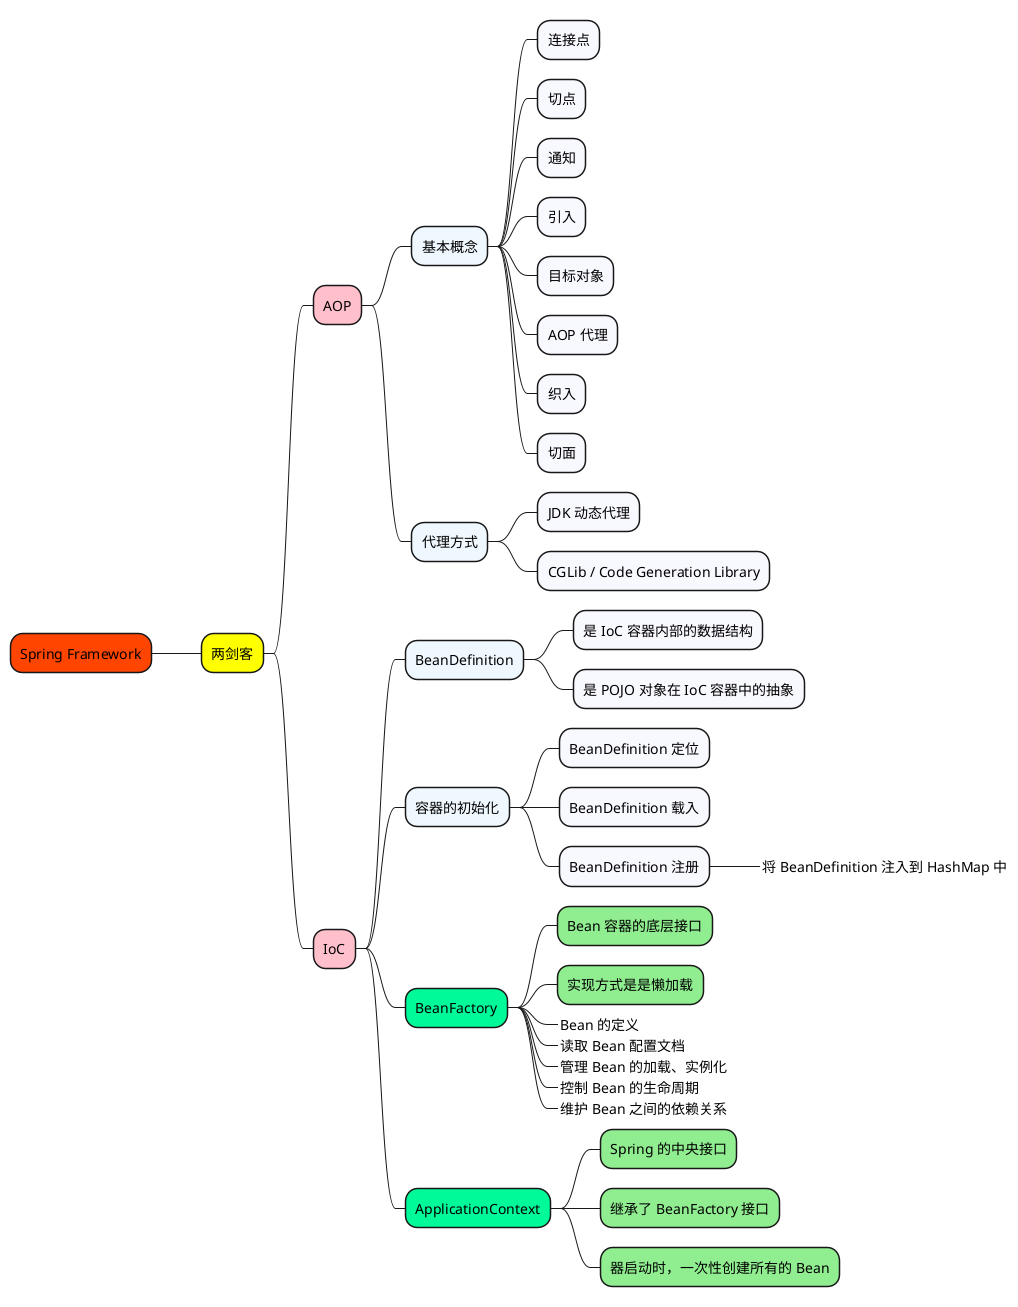 @startmindmap

+[#OrangeRed] Spring Framework

++[#yellow] 两剑客

+++[#Pink] AOP
++++[#AliceBlue] 基本概念
+++++[#GhostWhite] 连接点
+++++[#GhostWhite] 切点
+++++[#GhostWhite] 通知
+++++[#GhostWhite] 引入
+++++[#GhostWhite] 目标对象
+++++[#GhostWhite] AOP 代理
+++++[#GhostWhite] 织入
+++++[#GhostWhite] 切面
'++++++[#Aquamarine] 6
'+++++++[#Aquamarine]_ 7

++++[#AliceBlue] 代理方式
+++++[#GhostWhite] JDK 动态代理
+++++[#GhostWhite] CGLib / Code Generation Library


+++[#Pink] IoC

++++[#AliceBlue] BeanDefinition
+++++[#GhostWhite] 是 IoC 容器内部的数据结构
+++++[#GhostWhite] 是 POJO 对象在 IoC 容器中的抽象

++++[#AliceBlue] 容器的初始化
+++++[#GhostWhite] BeanDefinition 定位
+++++[#GhostWhite] BeanDefinition 载入
+++++[#GhostWhite] BeanDefinition 注册
++++++[#LightGreen]_ 将 BeanDefinition 注入到 HashMap 中

++++[#MediumSpringGreen] BeanFactory
+++++[#LightGreen] Bean 容器的底层接口
+++++[#LightGreen] 实现方式是是懒加载
+++++[#GhostWhite]_ Bean 的定义
+++++[#GhostWhite]_ 读取 Bean 配置文档
+++++[#GhostWhite]_ 管理 Bean 的加载、实例化
+++++[#GhostWhite]_ 控制 Bean 的生命周期
+++++[#GhostWhite]_ 维护 Bean 之间的依赖关系

++++[#MediumSpringGreen] ApplicationContext
+++++[#LightGreen] Spring 的中央接口
+++++[#LightGreen] 继承了 BeanFactory 接口
+++++[#LightGreen] 器启动时，一次性创建所有的 Bean


@endmindmap